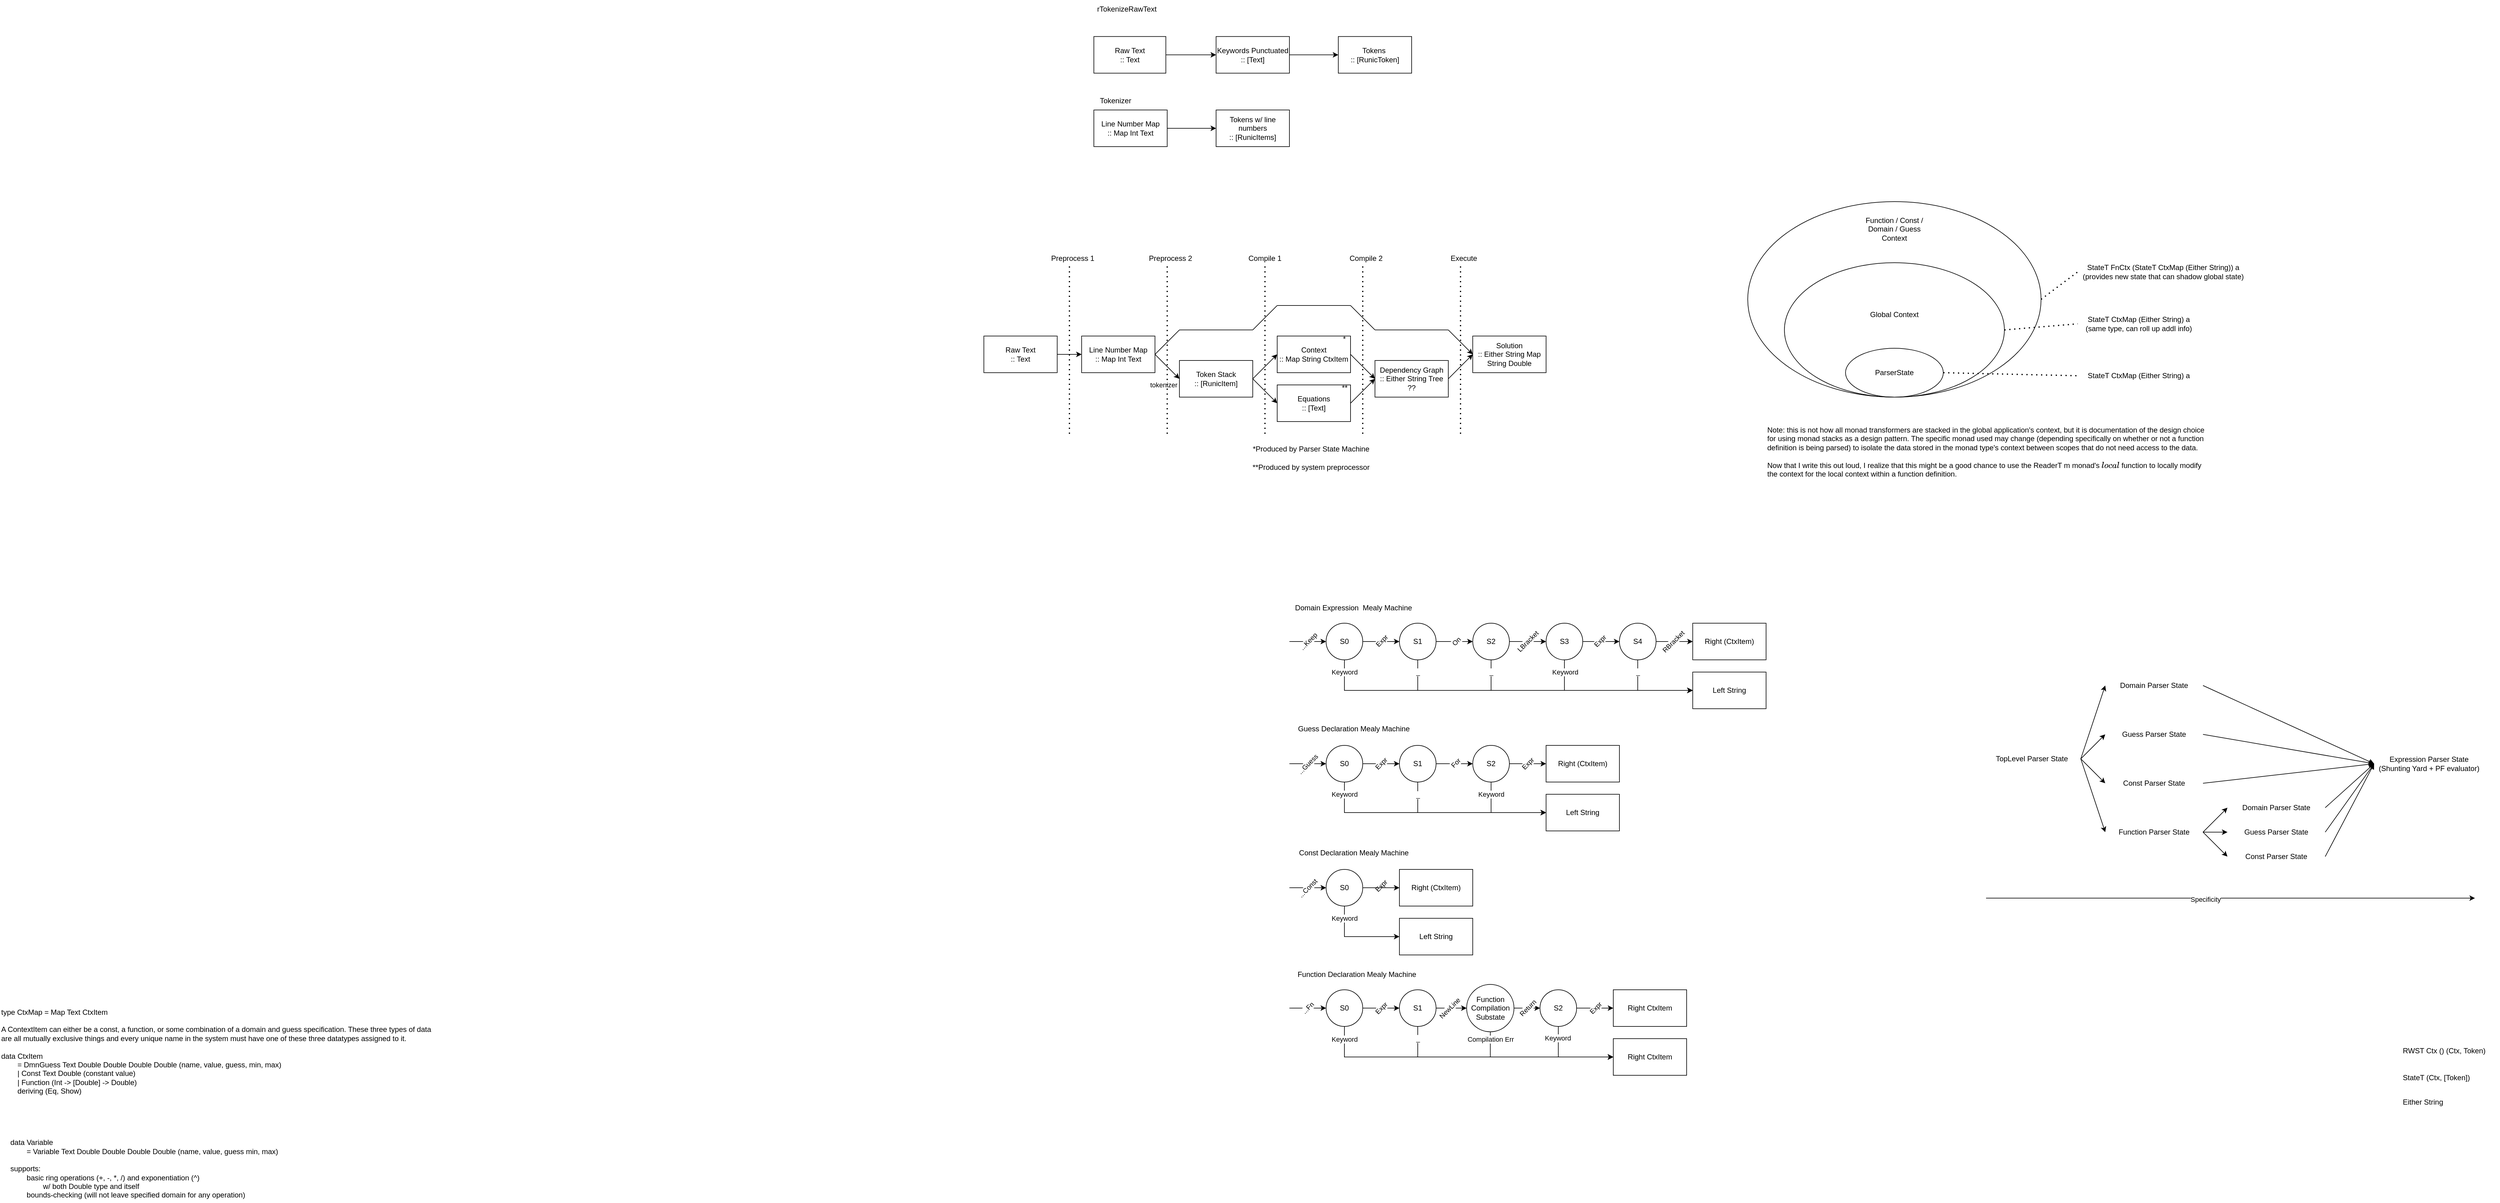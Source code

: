 <mxfile version="25.0.2">
  <diagram name="Page-1" id="S0do9fM15G61Ccgwfs_P">
    <mxGraphModel dx="2525" dy="930" grid="1" gridSize="10" guides="1" tooltips="1" connect="1" arrows="1" fold="1" page="0" pageScale="1" pageWidth="850" pageHeight="1100" math="0" shadow="0">
      <root>
        <mxCell id="0" />
        <mxCell id="1" parent="0" />
        <mxCell id="urvwsN98mO9vwwFV93mK-2" value="Raw Text&lt;div&gt;:: Text&lt;/div&gt;" style="rounded=0;whiteSpace=wrap;html=1;" parent="1" vertex="1">
          <mxGeometry x="80" y="160" width="120" height="60" as="geometry" />
        </mxCell>
        <mxCell id="urvwsN98mO9vwwFV93mK-3" value="" style="endArrow=classic;html=1;rounded=0;entryX=0;entryY=0.5;entryDx=0;entryDy=0;exitX=1;exitY=0.5;exitDx=0;exitDy=0;" parent="1" source="urvwsN98mO9vwwFV93mK-2" target="urvwsN98mO9vwwFV93mK-4" edge="1">
          <mxGeometry width="50" height="50" relative="1" as="geometry">
            <mxPoint x="190" y="180" as="sourcePoint" />
            <mxPoint x="210" y="170" as="targetPoint" />
          </mxGeometry>
        </mxCell>
        <mxCell id="urvwsN98mO9vwwFV93mK-4" value="Line Number Map&lt;div&gt;:: Map Int Text&lt;/div&gt;" style="rounded=0;whiteSpace=wrap;html=1;" parent="1" vertex="1">
          <mxGeometry x="240" y="160" width="120" height="60" as="geometry" />
        </mxCell>
        <mxCell id="urvwsN98mO9vwwFV93mK-5" value="" style="endArrow=classic;html=1;rounded=0;entryX=0;entryY=0.5;entryDx=0;entryDy=0;exitX=1;exitY=0.5;exitDx=0;exitDy=0;" parent="1" source="urvwsN98mO9vwwFV93mK-4" target="urvwsN98mO9vwwFV93mK-7" edge="1">
          <mxGeometry width="50" height="50" relative="1" as="geometry">
            <mxPoint x="380" y="190" as="sourcePoint" />
            <mxPoint x="425" y="230" as="targetPoint" />
          </mxGeometry>
        </mxCell>
        <mxCell id="8Oi3aWrr_vO2dW76eiPb-33" value="tokenizer" style="edgeLabel;html=1;align=center;verticalAlign=middle;resizable=0;points=[];" parent="urvwsN98mO9vwwFV93mK-5" vertex="1" connectable="0">
          <mxGeometry x="-0.249" y="-1" relative="1" as="geometry">
            <mxPoint y="34" as="offset" />
          </mxGeometry>
        </mxCell>
        <mxCell id="urvwsN98mO9vwwFV93mK-7" value="Token Stack&lt;div&gt;:: [RunicItem]&lt;/div&gt;" style="rounded=0;whiteSpace=wrap;html=1;" parent="1" vertex="1">
          <mxGeometry x="400" y="200" width="120" height="60" as="geometry" />
        </mxCell>
        <mxCell id="urvwsN98mO9vwwFV93mK-9" value="Context&lt;div&gt;:: Map String CtxItem&lt;/div&gt;" style="rounded=0;whiteSpace=wrap;html=1;" parent="1" vertex="1">
          <mxGeometry x="560" y="160" width="120" height="60" as="geometry" />
        </mxCell>
        <mxCell id="urvwsN98mO9vwwFV93mK-10" value="Equations&lt;div&gt;:: [Text]&lt;/div&gt;" style="rounded=0;whiteSpace=wrap;html=1;" parent="1" vertex="1">
          <mxGeometry x="560" y="240" width="120" height="60" as="geometry" />
        </mxCell>
        <mxCell id="urvwsN98mO9vwwFV93mK-13" value="" style="endArrow=classic;html=1;rounded=0;entryX=0;entryY=0.5;entryDx=0;entryDy=0;exitX=1;exitY=0.5;exitDx=0;exitDy=0;" parent="1" source="urvwsN98mO9vwwFV93mK-7" target="urvwsN98mO9vwwFV93mK-10" edge="1">
          <mxGeometry width="50" height="50" relative="1" as="geometry">
            <mxPoint x="490" y="280" as="sourcePoint" />
            <mxPoint x="530" y="280" as="targetPoint" />
          </mxGeometry>
        </mxCell>
        <mxCell id="urvwsN98mO9vwwFV93mK-14" value="" style="endArrow=classic;html=1;rounded=0;entryX=0;entryY=0.5;entryDx=0;entryDy=0;exitX=1;exitY=0.5;exitDx=0;exitDy=0;" parent="1" source="urvwsN98mO9vwwFV93mK-7" target="urvwsN98mO9vwwFV93mK-9" edge="1">
          <mxGeometry width="50" height="50" relative="1" as="geometry">
            <mxPoint x="550" y="230" as="sourcePoint" />
            <mxPoint x="560" y="210" as="targetPoint" />
          </mxGeometry>
        </mxCell>
        <mxCell id="8Oi3aWrr_vO2dW76eiPb-1" value="Dependency Graph&lt;div&gt;:: Either String Tree ??&lt;/div&gt;" style="rounded=0;whiteSpace=wrap;html=1;" parent="1" vertex="1">
          <mxGeometry x="720" y="200" width="120" height="60" as="geometry" />
        </mxCell>
        <mxCell id="8Oi3aWrr_vO2dW76eiPb-2" value="" style="endArrow=classic;html=1;rounded=0;entryX=0;entryY=0.5;entryDx=0;entryDy=0;exitX=1;exitY=0.5;exitDx=0;exitDy=0;" parent="1" source="urvwsN98mO9vwwFV93mK-9" target="8Oi3aWrr_vO2dW76eiPb-1" edge="1">
          <mxGeometry width="50" height="50" relative="1" as="geometry">
            <mxPoint x="700" y="160" as="sourcePoint" />
            <mxPoint x="740" y="200" as="targetPoint" />
          </mxGeometry>
        </mxCell>
        <mxCell id="8Oi3aWrr_vO2dW76eiPb-3" value="" style="endArrow=classic;html=1;rounded=0;entryX=0;entryY=0.5;entryDx=0;entryDy=0;exitX=1;exitY=0.5;exitDx=0;exitDy=0;" parent="1" source="urvwsN98mO9vwwFV93mK-10" target="8Oi3aWrr_vO2dW76eiPb-1" edge="1">
          <mxGeometry width="50" height="50" relative="1" as="geometry">
            <mxPoint x="690" y="270" as="sourcePoint" />
            <mxPoint x="620" y="210" as="targetPoint" />
          </mxGeometry>
        </mxCell>
        <mxCell id="8Oi3aWrr_vO2dW76eiPb-5" value="Solution&lt;div&gt;:: Either String Map String Double&lt;/div&gt;" style="rounded=0;whiteSpace=wrap;html=1;" parent="1" vertex="1">
          <mxGeometry x="880" y="160" width="120" height="60" as="geometry" />
        </mxCell>
        <mxCell id="8Oi3aWrr_vO2dW76eiPb-9" value="" style="endArrow=none;html=1;rounded=0;exitX=1;exitY=0.5;exitDx=0;exitDy=0;" parent="1" edge="1">
          <mxGeometry width="50" height="50" relative="1" as="geometry">
            <mxPoint x="680" y="110" as="sourcePoint" />
            <mxPoint x="720" y="150" as="targetPoint" />
          </mxGeometry>
        </mxCell>
        <mxCell id="8Oi3aWrr_vO2dW76eiPb-10" value="" style="endArrow=classic;html=1;rounded=0;entryX=0;entryY=0.5;entryDx=0;entryDy=0;" parent="1" target="8Oi3aWrr_vO2dW76eiPb-5" edge="1">
          <mxGeometry width="50" height="50" relative="1" as="geometry">
            <mxPoint x="840" y="150" as="sourcePoint" />
            <mxPoint x="890" y="100" as="targetPoint" />
          </mxGeometry>
        </mxCell>
        <mxCell id="8Oi3aWrr_vO2dW76eiPb-11" value="" style="endArrow=classic;html=1;rounded=0;exitX=1;exitY=0.5;exitDx=0;exitDy=0;entryX=0;entryY=0.5;entryDx=0;entryDy=0;" parent="1" source="8Oi3aWrr_vO2dW76eiPb-1" target="8Oi3aWrr_vO2dW76eiPb-5" edge="1">
          <mxGeometry width="50" height="50" relative="1" as="geometry">
            <mxPoint x="900" y="290" as="sourcePoint" />
            <mxPoint x="870" y="190" as="targetPoint" />
          </mxGeometry>
        </mxCell>
        <mxCell id="8Oi3aWrr_vO2dW76eiPb-12" value="" style="endArrow=none;html=1;rounded=0;" parent="1" edge="1">
          <mxGeometry width="50" height="50" relative="1" as="geometry">
            <mxPoint x="720" y="150" as="sourcePoint" />
            <mxPoint x="840" y="150" as="targetPoint" />
          </mxGeometry>
        </mxCell>
        <mxCell id="8Oi3aWrr_vO2dW76eiPb-14" value="" style="endArrow=none;html=1;rounded=0;exitX=1;exitY=0.5;exitDx=0;exitDy=0;" parent="1" source="urvwsN98mO9vwwFV93mK-4" edge="1">
          <mxGeometry width="50" height="50" relative="1" as="geometry">
            <mxPoint x="400" y="150" as="sourcePoint" />
            <mxPoint x="400" y="150" as="targetPoint" />
          </mxGeometry>
        </mxCell>
        <mxCell id="8Oi3aWrr_vO2dW76eiPb-15" value="" style="endArrow=none;html=1;rounded=0;" parent="1" edge="1">
          <mxGeometry width="50" height="50" relative="1" as="geometry">
            <mxPoint x="400" y="150" as="sourcePoint" />
            <mxPoint x="520" y="150" as="targetPoint" />
          </mxGeometry>
        </mxCell>
        <mxCell id="8Oi3aWrr_vO2dW76eiPb-16" value="" style="endArrow=none;html=1;rounded=0;" parent="1" edge="1">
          <mxGeometry width="50" height="50" relative="1" as="geometry">
            <mxPoint x="520" y="150" as="sourcePoint" />
            <mxPoint x="560" y="110" as="targetPoint" />
          </mxGeometry>
        </mxCell>
        <mxCell id="8Oi3aWrr_vO2dW76eiPb-17" value="" style="endArrow=none;html=1;rounded=0;" parent="1" edge="1">
          <mxGeometry width="50" height="50" relative="1" as="geometry">
            <mxPoint x="560" y="110" as="sourcePoint" />
            <mxPoint x="680" y="110" as="targetPoint" />
          </mxGeometry>
        </mxCell>
        <mxCell id="8Oi3aWrr_vO2dW76eiPb-18" value="" style="endArrow=none;dashed=1;html=1;dashPattern=1 3;strokeWidth=2;rounded=0;" parent="1" edge="1">
          <mxGeometry width="50" height="50" relative="1" as="geometry">
            <mxPoint x="220" y="320" as="sourcePoint" />
            <mxPoint x="220" y="40" as="targetPoint" />
          </mxGeometry>
        </mxCell>
        <mxCell id="8Oi3aWrr_vO2dW76eiPb-19" value="" style="endArrow=none;dashed=1;html=1;dashPattern=1 3;strokeWidth=2;rounded=0;" parent="1" edge="1">
          <mxGeometry width="50" height="50" relative="1" as="geometry">
            <mxPoint x="380" y="320" as="sourcePoint" />
            <mxPoint x="380" y="40" as="targetPoint" />
          </mxGeometry>
        </mxCell>
        <mxCell id="8Oi3aWrr_vO2dW76eiPb-20" value="" style="endArrow=none;dashed=1;html=1;dashPattern=1 3;strokeWidth=2;rounded=0;" parent="1" edge="1">
          <mxGeometry width="50" height="50" relative="1" as="geometry">
            <mxPoint x="540" y="320" as="sourcePoint" />
            <mxPoint x="540" y="40" as="targetPoint" />
          </mxGeometry>
        </mxCell>
        <mxCell id="8Oi3aWrr_vO2dW76eiPb-21" value="" style="endArrow=none;dashed=1;html=1;dashPattern=1 3;strokeWidth=2;rounded=0;" parent="1" edge="1">
          <mxGeometry width="50" height="50" relative="1" as="geometry">
            <mxPoint x="700" y="320" as="sourcePoint" />
            <mxPoint x="700" y="40" as="targetPoint" />
          </mxGeometry>
        </mxCell>
        <mxCell id="8Oi3aWrr_vO2dW76eiPb-22" value="" style="endArrow=none;dashed=1;html=1;dashPattern=1 3;strokeWidth=2;rounded=0;" parent="1" edge="1">
          <mxGeometry width="50" height="50" relative="1" as="geometry">
            <mxPoint x="860" y="320" as="sourcePoint" />
            <mxPoint x="860" y="40" as="targetPoint" />
          </mxGeometry>
        </mxCell>
        <mxCell id="8Oi3aWrr_vO2dW76eiPb-23" value="Preprocess 1" style="text;html=1;align=center;verticalAlign=middle;resizable=0;points=[];autosize=1;strokeColor=none;fillColor=none;" parent="1" vertex="1">
          <mxGeometry x="180" y="18" width="90" height="30" as="geometry" />
        </mxCell>
        <mxCell id="8Oi3aWrr_vO2dW76eiPb-24" value="Preprocess 2" style="text;html=1;align=center;verticalAlign=middle;resizable=0;points=[];autosize=1;strokeColor=none;fillColor=none;" parent="1" vertex="1">
          <mxGeometry x="340" y="18" width="90" height="30" as="geometry" />
        </mxCell>
        <mxCell id="8Oi3aWrr_vO2dW76eiPb-25" value="Compile 2" style="text;html=1;align=center;verticalAlign=middle;resizable=0;points=[];autosize=1;strokeColor=none;fillColor=none;" parent="1" vertex="1">
          <mxGeometry x="665" y="18" width="80" height="30" as="geometry" />
        </mxCell>
        <mxCell id="8Oi3aWrr_vO2dW76eiPb-27" value="Execute" style="text;html=1;align=center;verticalAlign=middle;resizable=0;points=[];autosize=1;strokeColor=none;fillColor=none;" parent="1" vertex="1">
          <mxGeometry x="830" y="18" width="70" height="30" as="geometry" />
        </mxCell>
        <mxCell id="8Oi3aWrr_vO2dW76eiPb-28" value="Compile 1" style="text;html=1;align=center;verticalAlign=middle;whiteSpace=wrap;rounded=0;" parent="1" vertex="1">
          <mxGeometry x="510" y="18" width="60" height="30" as="geometry" />
        </mxCell>
        <mxCell id="jhfQQzSHSTKUTQnxxvx5-6" value="" style="edgeStyle=orthogonalEdgeStyle;rounded=0;orthogonalLoop=1;jettySize=auto;html=1;" parent="1" source="jhfQQzSHSTKUTQnxxvx5-1" target="jhfQQzSHSTKUTQnxxvx5-4" edge="1">
          <mxGeometry relative="1" as="geometry" />
        </mxCell>
        <mxCell id="jhfQQzSHSTKUTQnxxvx5-7" value="Expr" style="edgeLabel;html=1;align=center;verticalAlign=middle;resizable=0;points=[];rotation=-45;" parent="jhfQQzSHSTKUTQnxxvx5-6" vertex="1" connectable="0">
          <mxGeometry x="0.562" relative="1" as="geometry">
            <mxPoint x="-17" as="offset" />
          </mxGeometry>
        </mxCell>
        <mxCell id="jhfQQzSHSTKUTQnxxvx5-21" style="edgeStyle=orthogonalEdgeStyle;rounded=0;orthogonalLoop=1;jettySize=auto;html=1;entryX=0;entryY=0.5;entryDx=0;entryDy=0;" parent="1" source="jhfQQzSHSTKUTQnxxvx5-1" target="jhfQQzSHSTKUTQnxxvx5-20" edge="1">
          <mxGeometry relative="1" as="geometry">
            <Array as="points">
              <mxPoint x="670" y="1340" />
            </Array>
          </mxGeometry>
        </mxCell>
        <mxCell id="jhfQQzSHSTKUTQnxxvx5-25" value="Keyword" style="edgeLabel;html=1;align=center;verticalAlign=middle;resizable=0;points=[];" parent="jhfQQzSHSTKUTQnxxvx5-21" vertex="1" connectable="0">
          <mxGeometry x="-0.904" y="-1" relative="1" as="geometry">
            <mxPoint x="1" y="-3" as="offset" />
          </mxGeometry>
        </mxCell>
        <mxCell id="jhfQQzSHSTKUTQnxxvx5-1" value="S0" style="ellipse;whiteSpace=wrap;html=1;aspect=fixed;" parent="1" vertex="1">
          <mxGeometry x="640" y="1230" width="60" height="60" as="geometry" />
        </mxCell>
        <mxCell id="jhfQQzSHSTKUTQnxxvx5-2" value="" style="endArrow=classic;html=1;rounded=0;entryX=0;entryY=0.5;entryDx=0;entryDy=0;" parent="1" target="jhfQQzSHSTKUTQnxxvx5-1" edge="1">
          <mxGeometry width="50" height="50" relative="1" as="geometry">
            <mxPoint x="580" y="1260" as="sourcePoint" />
            <mxPoint x="800" y="1170" as="targetPoint" />
          </mxGeometry>
        </mxCell>
        <mxCell id="jhfQQzSHSTKUTQnxxvx5-3" value="...Fn" style="edgeLabel;html=1;align=center;verticalAlign=middle;resizable=0;points=[];rotation=-45;" parent="jhfQQzSHSTKUTQnxxvx5-2" vertex="1" connectable="0">
          <mxGeometry x="-0.082" y="-3" relative="1" as="geometry">
            <mxPoint x="2" y="-3" as="offset" />
          </mxGeometry>
        </mxCell>
        <mxCell id="jhfQQzSHSTKUTQnxxvx5-9" value="" style="edgeStyle=orthogonalEdgeStyle;rounded=0;orthogonalLoop=1;jettySize=auto;html=1;" parent="1" source="jhfQQzSHSTKUTQnxxvx5-4" target="jhfQQzSHSTKUTQnxxvx5-8" edge="1">
          <mxGeometry relative="1" as="geometry" />
        </mxCell>
        <mxCell id="jhfQQzSHSTKUTQnxxvx5-10" value="NewLine" style="edgeLabel;html=1;align=center;verticalAlign=middle;resizable=0;points=[];rotation=-45;" parent="jhfQQzSHSTKUTQnxxvx5-9" vertex="1" connectable="0">
          <mxGeometry x="0.516" relative="1" as="geometry">
            <mxPoint x="-16" as="offset" />
          </mxGeometry>
        </mxCell>
        <mxCell id="jhfQQzSHSTKUTQnxxvx5-22" style="edgeStyle=orthogonalEdgeStyle;rounded=0;orthogonalLoop=1;jettySize=auto;html=1;entryX=0;entryY=0.5;entryDx=0;entryDy=0;" parent="1" source="jhfQQzSHSTKUTQnxxvx5-4" target="jhfQQzSHSTKUTQnxxvx5-20" edge="1">
          <mxGeometry relative="1" as="geometry">
            <Array as="points">
              <mxPoint x="790" y="1340" />
            </Array>
          </mxGeometry>
        </mxCell>
        <mxCell id="jhfQQzSHSTKUTQnxxvx5-26" value="_" style="edgeLabel;html=1;align=center;verticalAlign=middle;resizable=0;points=[];" parent="jhfQQzSHSTKUTQnxxvx5-22" vertex="1" connectable="0">
          <mxGeometry x="-0.903" relative="1" as="geometry">
            <mxPoint y="2" as="offset" />
          </mxGeometry>
        </mxCell>
        <mxCell id="jhfQQzSHSTKUTQnxxvx5-4" value="S1" style="ellipse;whiteSpace=wrap;html=1;aspect=fixed;" parent="1" vertex="1">
          <mxGeometry x="760" y="1230" width="60" height="60" as="geometry" />
        </mxCell>
        <mxCell id="jhfQQzSHSTKUTQnxxvx5-12" value="" style="edgeStyle=orthogonalEdgeStyle;rounded=0;orthogonalLoop=1;jettySize=auto;html=1;entryX=0;entryY=0.5;entryDx=0;entryDy=0;" parent="1" source="jhfQQzSHSTKUTQnxxvx5-8" target="jhfQQzSHSTKUTQnxxvx5-14" edge="1">
          <mxGeometry relative="1" as="geometry">
            <mxPoint x="1000" y="1260" as="targetPoint" />
          </mxGeometry>
        </mxCell>
        <mxCell id="jhfQQzSHSTKUTQnxxvx5-16" value="Return" style="edgeLabel;html=1;align=center;verticalAlign=middle;resizable=0;points=[];rotation=-45;" parent="jhfQQzSHSTKUTQnxxvx5-12" vertex="1" connectable="0">
          <mxGeometry x="0.027" relative="1" as="geometry">
            <mxPoint as="offset" />
          </mxGeometry>
        </mxCell>
        <mxCell id="jhfQQzSHSTKUTQnxxvx5-23" style="edgeStyle=orthogonalEdgeStyle;rounded=0;orthogonalLoop=1;jettySize=auto;html=1;entryX=0;entryY=0.5;entryDx=0;entryDy=0;" parent="1" source="jhfQQzSHSTKUTQnxxvx5-8" target="jhfQQzSHSTKUTQnxxvx5-20" edge="1">
          <mxGeometry relative="1" as="geometry">
            <Array as="points">
              <mxPoint x="908" y="1340" />
            </Array>
          </mxGeometry>
        </mxCell>
        <mxCell id="jhfQQzSHSTKUTQnxxvx5-27" value="Compilation Err" style="edgeLabel;html=1;align=center;verticalAlign=middle;resizable=0;points=[];" parent="jhfQQzSHSTKUTQnxxvx5-23" vertex="1" connectable="0">
          <mxGeometry x="-0.864" y="1" relative="1" as="geometry">
            <mxPoint x="-1" y="-5" as="offset" />
          </mxGeometry>
        </mxCell>
        <mxCell id="jhfQQzSHSTKUTQnxxvx5-8" value="Function Compilation&lt;div&gt;Substate&lt;/div&gt;" style="ellipse;whiteSpace=wrap;html=1;aspect=fixed;" parent="1" vertex="1">
          <mxGeometry x="870" y="1221.25" width="77.5" height="77.5" as="geometry" />
        </mxCell>
        <mxCell id="jhfQQzSHSTKUTQnxxvx5-18" value="" style="edgeStyle=orthogonalEdgeStyle;rounded=0;orthogonalLoop=1;jettySize=auto;html=1;" parent="1" source="jhfQQzSHSTKUTQnxxvx5-14" target="jhfQQzSHSTKUTQnxxvx5-17" edge="1">
          <mxGeometry relative="1" as="geometry" />
        </mxCell>
        <mxCell id="jhfQQzSHSTKUTQnxxvx5-19" value="Expr" style="edgeLabel;html=1;align=center;verticalAlign=middle;resizable=0;points=[];rotation=-45;" parent="jhfQQzSHSTKUTQnxxvx5-18" vertex="1" connectable="0">
          <mxGeometry x="0.413" y="3" relative="1" as="geometry">
            <mxPoint x="-12" y="3" as="offset" />
          </mxGeometry>
        </mxCell>
        <mxCell id="jhfQQzSHSTKUTQnxxvx5-24" style="edgeStyle=orthogonalEdgeStyle;rounded=0;orthogonalLoop=1;jettySize=auto;html=1;entryX=0;entryY=0.5;entryDx=0;entryDy=0;" parent="1" source="jhfQQzSHSTKUTQnxxvx5-14" target="jhfQQzSHSTKUTQnxxvx5-20" edge="1">
          <mxGeometry relative="1" as="geometry">
            <Array as="points">
              <mxPoint x="1020" y="1340" />
            </Array>
          </mxGeometry>
        </mxCell>
        <mxCell id="jhfQQzSHSTKUTQnxxvx5-28" value="Keyword" style="edgeLabel;html=1;align=center;verticalAlign=middle;resizable=0;points=[];" parent="jhfQQzSHSTKUTQnxxvx5-24" vertex="1" connectable="0">
          <mxGeometry x="-0.737" y="-1" relative="1" as="geometry">
            <mxPoint as="offset" />
          </mxGeometry>
        </mxCell>
        <mxCell id="jhfQQzSHSTKUTQnxxvx5-14" value="S2" style="ellipse;whiteSpace=wrap;html=1;aspect=fixed;" parent="1" vertex="1">
          <mxGeometry x="990" y="1230" width="60" height="60" as="geometry" />
        </mxCell>
        <mxCell id="jhfQQzSHSTKUTQnxxvx5-17" value="Right CtxItem" style="rounded=0;whiteSpace=wrap;html=1;" parent="1" vertex="1">
          <mxGeometry x="1110" y="1230" width="120" height="60" as="geometry" />
        </mxCell>
        <mxCell id="mDtplu6TRN5L0mdXnRgJ-77" value="" style="group" parent="1" vertex="1" connectable="0">
          <mxGeometry x="580" y="630" width="820" height="158" as="geometry" />
        </mxCell>
        <mxCell id="mDtplu6TRN5L0mdXnRgJ-36" value="" style="edgeStyle=orthogonalEdgeStyle;rounded=0;orthogonalLoop=1;jettySize=auto;html=1;entryX=0;entryY=0.5;entryDx=0;entryDy=0;exitX=1;exitY=0.5;exitDx=0;exitDy=0;" parent="mDtplu6TRN5L0mdXnRgJ-77" source="mDtplu6TRN5L0mdXnRgJ-70" target="mDtplu6TRN5L0mdXnRgJ-71" edge="1">
          <mxGeometry relative="1" as="geometry">
            <mxPoint x="120" y="30" as="sourcePoint" />
            <mxPoint x="180" y="30.0" as="targetPoint" />
          </mxGeometry>
        </mxCell>
        <mxCell id="mDtplu6TRN5L0mdXnRgJ-37" value="Expr" style="edgeLabel;html=1;align=center;verticalAlign=middle;resizable=0;points=[];rotation=-45;" parent="mDtplu6TRN5L0mdXnRgJ-36" vertex="1" connectable="0">
          <mxGeometry x="0.011" y="1" relative="1" as="geometry">
            <mxPoint as="offset" />
          </mxGeometry>
        </mxCell>
        <mxCell id="mDtplu6TRN5L0mdXnRgJ-53" style="edgeStyle=orthogonalEdgeStyle;rounded=0;orthogonalLoop=1;jettySize=auto;html=1;entryX=0;entryY=0.5;entryDx=0;entryDy=0;exitX=0.5;exitY=1;exitDx=0;exitDy=0;" parent="mDtplu6TRN5L0mdXnRgJ-77" source="mDtplu6TRN5L0mdXnRgJ-70" target="mDtplu6TRN5L0mdXnRgJ-38" edge="1">
          <mxGeometry relative="1" as="geometry">
            <mxPoint x="90" y="60" as="sourcePoint" />
            <Array as="points">
              <mxPoint x="90" y="110" />
            </Array>
          </mxGeometry>
        </mxCell>
        <mxCell id="mDtplu6TRN5L0mdXnRgJ-64" value="Keyword" style="edgeLabel;html=1;align=center;verticalAlign=middle;resizable=0;points=[];" parent="mDtplu6TRN5L0mdXnRgJ-53" vertex="1" connectable="0">
          <mxGeometry x="-0.803" y="-2" relative="1" as="geometry">
            <mxPoint x="-11" y="-32" as="offset" />
          </mxGeometry>
        </mxCell>
        <mxCell id="mDtplu6TRN5L0mdXnRgJ-42" value="" style="edgeStyle=orthogonalEdgeStyle;rounded=0;orthogonalLoop=1;jettySize=auto;html=1;exitX=1;exitY=0.5;exitDx=0;exitDy=0;entryX=0;entryY=0.5;entryDx=0;entryDy=0;" parent="mDtplu6TRN5L0mdXnRgJ-77" source="mDtplu6TRN5L0mdXnRgJ-71" target="mDtplu6TRN5L0mdXnRgJ-74" edge="1">
          <mxGeometry relative="1" as="geometry">
            <mxPoint x="240" y="30" as="sourcePoint" />
            <mxPoint x="300" y="30" as="targetPoint" />
          </mxGeometry>
        </mxCell>
        <mxCell id="mDtplu6TRN5L0mdXnRgJ-43" value="On" style="edgeLabel;html=1;align=center;verticalAlign=middle;resizable=0;points=[];rotation=-45;" parent="mDtplu6TRN5L0mdXnRgJ-42" vertex="1" connectable="0">
          <mxGeometry x="-0.289" relative="1" as="geometry">
            <mxPoint x="11" as="offset" />
          </mxGeometry>
        </mxCell>
        <mxCell id="mDtplu6TRN5L0mdXnRgJ-50" value="" style="edgeStyle=orthogonalEdgeStyle;rounded=0;orthogonalLoop=1;jettySize=auto;html=1;exitX=0.5;exitY=1;exitDx=0;exitDy=0;entryX=0;entryY=0.5;entryDx=0;entryDy=0;" parent="mDtplu6TRN5L0mdXnRgJ-77" source="mDtplu6TRN5L0mdXnRgJ-71" target="mDtplu6TRN5L0mdXnRgJ-38" edge="1">
          <mxGeometry relative="1" as="geometry">
            <mxPoint x="210" y="60" as="sourcePoint" />
            <Array as="points">
              <mxPoint x="210" y="110" />
            </Array>
          </mxGeometry>
        </mxCell>
        <mxCell id="mDtplu6TRN5L0mdXnRgJ-63" value="_" style="edgeLabel;html=1;align=center;verticalAlign=middle;resizable=0;points=[];" parent="mDtplu6TRN5L0mdXnRgJ-50" vertex="1" connectable="0">
          <mxGeometry x="-0.613" relative="1" as="geometry">
            <mxPoint x="-47" y="-30" as="offset" />
          </mxGeometry>
        </mxCell>
        <mxCell id="mDtplu6TRN5L0mdXnRgJ-38" value="Left String" style="whiteSpace=wrap;html=1;" parent="mDtplu6TRN5L0mdXnRgJ-77" vertex="1">
          <mxGeometry x="660" y="80" width="120" height="60" as="geometry" />
        </mxCell>
        <mxCell id="mDtplu6TRN5L0mdXnRgJ-46" value="" style="edgeStyle=orthogonalEdgeStyle;rounded=0;orthogonalLoop=1;jettySize=auto;html=1;exitX=1;exitY=0.5;exitDx=0;exitDy=0;entryX=0;entryY=0.5;entryDx=0;entryDy=0;" parent="mDtplu6TRN5L0mdXnRgJ-77" source="mDtplu6TRN5L0mdXnRgJ-74" target="mDtplu6TRN5L0mdXnRgJ-72" edge="1">
          <mxGeometry relative="1" as="geometry">
            <mxPoint x="360" y="30" as="sourcePoint" />
            <mxPoint x="420" y="30" as="targetPoint" />
          </mxGeometry>
        </mxCell>
        <mxCell id="mDtplu6TRN5L0mdXnRgJ-55" value="LBracket" style="edgeLabel;html=1;align=center;verticalAlign=middle;resizable=0;points=[];rotation=-45;" parent="mDtplu6TRN5L0mdXnRgJ-46" vertex="1" connectable="0">
          <mxGeometry x="0.081" y="-2" relative="1" as="geometry">
            <mxPoint x="-3" y="-2" as="offset" />
          </mxGeometry>
        </mxCell>
        <mxCell id="mDtplu6TRN5L0mdXnRgJ-51" value="" style="edgeStyle=orthogonalEdgeStyle;rounded=0;orthogonalLoop=1;jettySize=auto;html=1;exitX=0.5;exitY=1;exitDx=0;exitDy=0;entryX=0;entryY=0.5;entryDx=0;entryDy=0;" parent="mDtplu6TRN5L0mdXnRgJ-77" source="mDtplu6TRN5L0mdXnRgJ-74" target="mDtplu6TRN5L0mdXnRgJ-38" edge="1">
          <mxGeometry relative="1" as="geometry">
            <mxPoint x="330" y="60" as="sourcePoint" />
            <Array as="points">
              <mxPoint x="330" y="110" />
            </Array>
          </mxGeometry>
        </mxCell>
        <mxCell id="mDtplu6TRN5L0mdXnRgJ-60" value="_" style="edgeLabel;html=1;align=center;verticalAlign=middle;resizable=0;points=[];" parent="mDtplu6TRN5L0mdXnRgJ-51" vertex="1" connectable="0">
          <mxGeometry x="-0.406" y="-1" relative="1" as="geometry">
            <mxPoint x="-63" y="-31" as="offset" />
          </mxGeometry>
        </mxCell>
        <mxCell id="mDtplu6TRN5L0mdXnRgJ-54" style="edgeStyle=orthogonalEdgeStyle;rounded=0;orthogonalLoop=1;jettySize=auto;html=1;entryX=0;entryY=0.5;entryDx=0;entryDy=0;exitX=0.5;exitY=1;exitDx=0;exitDy=0;exitPerimeter=0;" parent="mDtplu6TRN5L0mdXnRgJ-77" source="mDtplu6TRN5L0mdXnRgJ-72" target="mDtplu6TRN5L0mdXnRgJ-38" edge="1">
          <mxGeometry relative="1" as="geometry">
            <mxPoint x="450" y="60" as="sourcePoint" />
            <Array as="points">
              <mxPoint x="450" y="110" />
            </Array>
          </mxGeometry>
        </mxCell>
        <mxCell id="mDtplu6TRN5L0mdXnRgJ-59" value="Keyword" style="edgeLabel;html=1;align=center;verticalAlign=middle;resizable=0;points=[];" parent="mDtplu6TRN5L0mdXnRgJ-54" vertex="1" connectable="0">
          <mxGeometry x="-0.55" y="1" relative="1" as="geometry">
            <mxPoint x="-8" y="-29" as="offset" />
          </mxGeometry>
        </mxCell>
        <mxCell id="mDtplu6TRN5L0mdXnRgJ-57" value="" style="edgeStyle=orthogonalEdgeStyle;rounded=0;orthogonalLoop=1;jettySize=auto;html=1;exitX=1;exitY=0.5;exitDx=0;exitDy=0;entryX=0;entryY=0.5;entryDx=0;entryDy=0;" parent="mDtplu6TRN5L0mdXnRgJ-77" source="mDtplu6TRN5L0mdXnRgJ-72" target="mDtplu6TRN5L0mdXnRgJ-73" edge="1">
          <mxGeometry relative="1" as="geometry">
            <mxPoint x="480" y="30" as="sourcePoint" />
            <mxPoint x="540" y="30.0" as="targetPoint" />
          </mxGeometry>
        </mxCell>
        <mxCell id="mDtplu6TRN5L0mdXnRgJ-58" value="Expr" style="edgeLabel;html=1;align=center;verticalAlign=middle;resizable=0;points=[];rotation=-45;" parent="mDtplu6TRN5L0mdXnRgJ-57" vertex="1" connectable="0">
          <mxGeometry x="-0.071" y="1" relative="1" as="geometry">
            <mxPoint as="offset" />
          </mxGeometry>
        </mxCell>
        <mxCell id="mDtplu6TRN5L0mdXnRgJ-65" style="edgeStyle=orthogonalEdgeStyle;rounded=0;orthogonalLoop=1;jettySize=auto;html=1;entryX=0;entryY=0.5;entryDx=0;entryDy=0;exitX=0.5;exitY=1;exitDx=0;exitDy=0;" parent="mDtplu6TRN5L0mdXnRgJ-77" source="mDtplu6TRN5L0mdXnRgJ-73" target="mDtplu6TRN5L0mdXnRgJ-38" edge="1">
          <mxGeometry relative="1" as="geometry">
            <mxPoint x="570.034" y="60" as="sourcePoint" />
            <Array as="points">
              <mxPoint x="570" y="110" />
            </Array>
          </mxGeometry>
        </mxCell>
        <mxCell id="mDtplu6TRN5L0mdXnRgJ-66" value="_" style="edgeLabel;html=1;align=center;verticalAlign=middle;resizable=0;points=[];" parent="mDtplu6TRN5L0mdXnRgJ-65" vertex="1" connectable="0">
          <mxGeometry x="-0.828" relative="1" as="geometry">
            <mxPoint y="8" as="offset" />
          </mxGeometry>
        </mxCell>
        <mxCell id="mDtplu6TRN5L0mdXnRgJ-68" value="" style="edgeStyle=orthogonalEdgeStyle;rounded=0;orthogonalLoop=1;jettySize=auto;html=1;exitX=1;exitY=0.5;exitDx=0;exitDy=0;" parent="mDtplu6TRN5L0mdXnRgJ-77" source="mDtplu6TRN5L0mdXnRgJ-73" target="mDtplu6TRN5L0mdXnRgJ-67" edge="1">
          <mxGeometry relative="1" as="geometry">
            <mxPoint x="600" y="30.0" as="sourcePoint" />
          </mxGeometry>
        </mxCell>
        <mxCell id="mDtplu6TRN5L0mdXnRgJ-69" value="RBracket" style="edgeLabel;html=1;align=center;verticalAlign=middle;resizable=0;points=[];rotation=-45;" parent="mDtplu6TRN5L0mdXnRgJ-68" vertex="1" connectable="0">
          <mxGeometry x="-0.059" y="-2" relative="1" as="geometry">
            <mxPoint y="-2" as="offset" />
          </mxGeometry>
        </mxCell>
        <mxCell id="mDtplu6TRN5L0mdXnRgJ-61" value="" style="endArrow=classic;html=1;rounded=0;entryX=0;entryY=0.5;entryDx=0;entryDy=0;" parent="mDtplu6TRN5L0mdXnRgJ-77" target="mDtplu6TRN5L0mdXnRgJ-70" edge="1">
          <mxGeometry width="50" height="50" relative="1" as="geometry">
            <mxPoint y="30" as="sourcePoint" />
            <mxPoint x="60" y="30" as="targetPoint" />
          </mxGeometry>
        </mxCell>
        <mxCell id="mDtplu6TRN5L0mdXnRgJ-62" value="...Keep" style="edgeLabel;html=1;align=center;verticalAlign=middle;resizable=0;points=[];rotation=-45;" parent="mDtplu6TRN5L0mdXnRgJ-61" vertex="1" connectable="0">
          <mxGeometry x="0.443" y="-2" relative="1" as="geometry">
            <mxPoint x="-13" y="-2" as="offset" />
          </mxGeometry>
        </mxCell>
        <mxCell id="mDtplu6TRN5L0mdXnRgJ-67" value="Right (CtxItem)" style="whiteSpace=wrap;html=1;" parent="mDtplu6TRN5L0mdXnRgJ-77" vertex="1">
          <mxGeometry x="660" width="120" height="60" as="geometry" />
        </mxCell>
        <mxCell id="mDtplu6TRN5L0mdXnRgJ-70" value="S0" style="ellipse;whiteSpace=wrap;html=1;aspect=fixed;" parent="mDtplu6TRN5L0mdXnRgJ-77" vertex="1">
          <mxGeometry x="60" width="60" height="60" as="geometry" />
        </mxCell>
        <mxCell id="mDtplu6TRN5L0mdXnRgJ-71" value="S1" style="ellipse;whiteSpace=wrap;html=1;aspect=fixed;" parent="mDtplu6TRN5L0mdXnRgJ-77" vertex="1">
          <mxGeometry x="180" width="60" height="60" as="geometry" />
        </mxCell>
        <mxCell id="mDtplu6TRN5L0mdXnRgJ-72" value="S3" style="ellipse;whiteSpace=wrap;html=1;aspect=fixed;" parent="mDtplu6TRN5L0mdXnRgJ-77" vertex="1">
          <mxGeometry x="420" width="60" height="60" as="geometry" />
        </mxCell>
        <mxCell id="mDtplu6TRN5L0mdXnRgJ-73" value="S4" style="ellipse;whiteSpace=wrap;html=1;aspect=fixed;" parent="mDtplu6TRN5L0mdXnRgJ-77" vertex="1">
          <mxGeometry x="540" width="60" height="60" as="geometry" />
        </mxCell>
        <mxCell id="mDtplu6TRN5L0mdXnRgJ-74" value="S2" style="ellipse;whiteSpace=wrap;html=1;aspect=fixed;" parent="mDtplu6TRN5L0mdXnRgJ-77" vertex="1">
          <mxGeometry x="300" width="60" height="60" as="geometry" />
        </mxCell>
        <mxCell id="mDtplu6TRN5L0mdXnRgJ-78" value="Domain Expression&amp;nbsp; Mealy Machine" style="text;html=1;align=center;verticalAlign=middle;whiteSpace=wrap;rounded=0;" parent="1" vertex="1">
          <mxGeometry x="580" y="590" width="210" height="30" as="geometry" />
        </mxCell>
        <mxCell id="jhfQQzSHSTKUTQnxxvx5-20" value="Right CtxItem" style="rounded=0;whiteSpace=wrap;html=1;" parent="1" vertex="1">
          <mxGeometry x="1110" y="1310" width="120" height="60" as="geometry" />
        </mxCell>
        <mxCell id="jhfQQzSHSTKUTQnxxvx5-29" value="Function Declaration Mealy Machine" style="text;html=1;align=center;verticalAlign=middle;resizable=0;points=[];autosize=1;strokeColor=none;fillColor=none;" parent="1" vertex="1">
          <mxGeometry x="580" y="1190" width="220" height="30" as="geometry" />
        </mxCell>
        <mxCell id="jhfQQzSHSTKUTQnxxvx5-30" value="Guess Declaration Mealy Machine" style="text;html=1;align=center;verticalAlign=middle;resizable=0;points=[];autosize=1;strokeColor=none;fillColor=none;" parent="1" vertex="1">
          <mxGeometry x="580" y="788" width="210" height="30" as="geometry" />
        </mxCell>
        <mxCell id="jhfQQzSHSTKUTQnxxvx5-34" value="" style="edgeStyle=orthogonalEdgeStyle;rounded=0;orthogonalLoop=1;jettySize=auto;html=1;" parent="1" source="jhfQQzSHSTKUTQnxxvx5-31" target="jhfQQzSHSTKUTQnxxvx5-33" edge="1">
          <mxGeometry relative="1" as="geometry" />
        </mxCell>
        <mxCell id="jhfQQzSHSTKUTQnxxvx5-36" value="Expr" style="edgeLabel;html=1;align=center;verticalAlign=middle;resizable=0;points=[];rotation=-45;" parent="jhfQQzSHSTKUTQnxxvx5-34" vertex="1" connectable="0">
          <mxGeometry x="0.519" relative="1" as="geometry">
            <mxPoint x="-16" as="offset" />
          </mxGeometry>
        </mxCell>
        <mxCell id="z5eXzbZVKmWa3xqATYoA-30" value="Expr" style="edgeLabel;html=1;align=center;verticalAlign=middle;resizable=0;points=[];rotation=-45;" parent="jhfQQzSHSTKUTQnxxvx5-34" vertex="1" connectable="0">
          <mxGeometry x="0.519" relative="1" as="geometry">
            <mxPoint x="-16" y="200" as="offset" />
          </mxGeometry>
        </mxCell>
        <mxCell id="jhfQQzSHSTKUTQnxxvx5-52" style="edgeStyle=orthogonalEdgeStyle;rounded=0;orthogonalLoop=1;jettySize=auto;html=1;entryX=0;entryY=0.5;entryDx=0;entryDy=0;" parent="1" source="jhfQQzSHSTKUTQnxxvx5-31" target="jhfQQzSHSTKUTQnxxvx5-46" edge="1">
          <mxGeometry relative="1" as="geometry">
            <Array as="points">
              <mxPoint x="670" y="940" />
            </Array>
          </mxGeometry>
        </mxCell>
        <mxCell id="jhfQQzSHSTKUTQnxxvx5-53" value="Keyword" style="edgeLabel;html=1;align=center;verticalAlign=middle;resizable=0;points=[];" parent="jhfQQzSHSTKUTQnxxvx5-52" vertex="1" connectable="0">
          <mxGeometry x="-0.863" y="2" relative="1" as="geometry">
            <mxPoint x="-2" y="-6" as="offset" />
          </mxGeometry>
        </mxCell>
        <mxCell id="jhfQQzSHSTKUTQnxxvx5-31" value="S0" style="ellipse;whiteSpace=wrap;html=1;aspect=fixed;" parent="1" vertex="1">
          <mxGeometry x="640" y="830" width="60" height="60" as="geometry" />
        </mxCell>
        <mxCell id="jhfQQzSHSTKUTQnxxvx5-32" value="" style="endArrow=classic;html=1;rounded=0;entryX=0;entryY=0.5;entryDx=0;entryDy=0;" parent="1" target="jhfQQzSHSTKUTQnxxvx5-31" edge="1">
          <mxGeometry width="50" height="50" relative="1" as="geometry">
            <mxPoint x="580" y="860" as="sourcePoint" />
            <mxPoint x="940" y="820" as="targetPoint" />
          </mxGeometry>
        </mxCell>
        <mxCell id="jhfQQzSHSTKUTQnxxvx5-35" value="...Guess" style="edgeLabel;html=1;align=center;verticalAlign=middle;resizable=0;points=[];rotation=-45;" parent="jhfQQzSHSTKUTQnxxvx5-32" vertex="1" connectable="0">
          <mxGeometry x="-0.014" y="-1" relative="1" as="geometry">
            <mxPoint as="offset" />
          </mxGeometry>
        </mxCell>
        <mxCell id="jhfQQzSHSTKUTQnxxvx5-40" value="" style="edgeStyle=orthogonalEdgeStyle;rounded=0;orthogonalLoop=1;jettySize=auto;html=1;" parent="1" source="jhfQQzSHSTKUTQnxxvx5-33" target="jhfQQzSHSTKUTQnxxvx5-39" edge="1">
          <mxGeometry relative="1" as="geometry" />
        </mxCell>
        <mxCell id="jhfQQzSHSTKUTQnxxvx5-41" value="For" style="edgeLabel;html=1;align=center;verticalAlign=middle;resizable=0;points=[];rotation=-45;" parent="jhfQQzSHSTKUTQnxxvx5-40" vertex="1" connectable="0">
          <mxGeometry x="0.043" y="1" relative="1" as="geometry">
            <mxPoint as="offset" />
          </mxGeometry>
        </mxCell>
        <mxCell id="jhfQQzSHSTKUTQnxxvx5-51" style="edgeStyle=orthogonalEdgeStyle;rounded=0;orthogonalLoop=1;jettySize=auto;html=1;entryX=0;entryY=0.5;entryDx=0;entryDy=0;" parent="1" source="jhfQQzSHSTKUTQnxxvx5-33" target="jhfQQzSHSTKUTQnxxvx5-46" edge="1">
          <mxGeometry relative="1" as="geometry">
            <Array as="points">
              <mxPoint x="790" y="940" />
            </Array>
          </mxGeometry>
        </mxCell>
        <mxCell id="jhfQQzSHSTKUTQnxxvx5-54" value="_" style="edgeLabel;html=1;align=center;verticalAlign=middle;resizable=0;points=[];" parent="jhfQQzSHSTKUTQnxxvx5-51" vertex="1" connectable="0">
          <mxGeometry x="-0.831" y="2" relative="1" as="geometry">
            <mxPoint x="-2" y="-1" as="offset" />
          </mxGeometry>
        </mxCell>
        <mxCell id="jhfQQzSHSTKUTQnxxvx5-33" value="S1" style="ellipse;whiteSpace=wrap;html=1;aspect=fixed;" parent="1" vertex="1">
          <mxGeometry x="760" y="830" width="60" height="60" as="geometry" />
        </mxCell>
        <mxCell id="jhfQQzSHSTKUTQnxxvx5-43" value="" style="edgeStyle=orthogonalEdgeStyle;rounded=0;orthogonalLoop=1;jettySize=auto;html=1;entryX=0;entryY=0.5;entryDx=0;entryDy=0;" parent="1" source="jhfQQzSHSTKUTQnxxvx5-39" target="jhfQQzSHSTKUTQnxxvx5-45" edge="1">
          <mxGeometry relative="1" as="geometry">
            <mxPoint x="1000" y="860" as="targetPoint" />
          </mxGeometry>
        </mxCell>
        <mxCell id="jhfQQzSHSTKUTQnxxvx5-44" value="Expr" style="edgeLabel;html=1;align=center;verticalAlign=middle;resizable=0;points=[];rotation=-45;" parent="jhfQQzSHSTKUTQnxxvx5-43" vertex="1" connectable="0">
          <mxGeometry x="0.119" y="-3" relative="1" as="geometry">
            <mxPoint x="-4" y="-3" as="offset" />
          </mxGeometry>
        </mxCell>
        <mxCell id="jhfQQzSHSTKUTQnxxvx5-50" style="edgeStyle=orthogonalEdgeStyle;rounded=0;orthogonalLoop=1;jettySize=auto;html=1;entryX=0;entryY=0.5;entryDx=0;entryDy=0;" parent="1" source="jhfQQzSHSTKUTQnxxvx5-39" target="jhfQQzSHSTKUTQnxxvx5-46" edge="1">
          <mxGeometry relative="1" as="geometry">
            <Array as="points">
              <mxPoint x="910" y="940" />
            </Array>
          </mxGeometry>
        </mxCell>
        <mxCell id="jhfQQzSHSTKUTQnxxvx5-55" value="Keyword" style="edgeLabel;html=1;align=center;verticalAlign=middle;resizable=0;points=[];" parent="jhfQQzSHSTKUTQnxxvx5-50" vertex="1" connectable="0">
          <mxGeometry x="-0.771" relative="1" as="geometry">
            <mxPoint y="4" as="offset" />
          </mxGeometry>
        </mxCell>
        <mxCell id="jhfQQzSHSTKUTQnxxvx5-39" value="S2" style="ellipse;whiteSpace=wrap;html=1;aspect=fixed;" parent="1" vertex="1">
          <mxGeometry x="880" y="830" width="60" height="60" as="geometry" />
        </mxCell>
        <mxCell id="jhfQQzSHSTKUTQnxxvx5-45" value="Right (CtxItem)" style="whiteSpace=wrap;html=1;" parent="1" vertex="1">
          <mxGeometry x="1000" y="830" width="120" height="60" as="geometry" />
        </mxCell>
        <mxCell id="jhfQQzSHSTKUTQnxxvx5-46" value="Left String" style="whiteSpace=wrap;html=1;" parent="1" vertex="1">
          <mxGeometry x="1000" y="910" width="120" height="60" as="geometry" />
        </mxCell>
        <mxCell id="uy8HvVLAbskM8R2Hwuth-1" value="type CtxMap =&amp;nbsp;&lt;span style=&quot;background-color: initial;&quot;&gt;Map Text CtxItem&lt;/span&gt;&lt;div&gt;&lt;span style=&quot;background-color: initial;&quot;&gt;&lt;br&gt;&lt;/span&gt;&lt;/div&gt;&lt;div&gt;&lt;span style=&quot;background-color: initial;&quot;&gt;A ContextItem can either be a const, a function, or some combination of a domain and guess specification. These three types of data are all mutually exclusive things and every unique name in the system must have one of these three datatypes assigned to it.&amp;nbsp;&lt;/span&gt;&lt;/div&gt;&lt;div&gt;&lt;span style=&quot;background-color: initial;&quot;&gt;&lt;br&gt;&lt;/span&gt;&lt;/div&gt;&lt;div&gt;&lt;span style=&quot;background-color: initial;&quot;&gt;data CtxItem&lt;/span&gt;&lt;/div&gt;&lt;div&gt;&lt;span style=&quot;background-color: initial;&quot;&gt;&lt;span style=&quot;white-space: pre;&quot;&gt;&#x9;&lt;/span&gt;= DmnGuess Text Double Double Double Double (name, value, guess, min, max)&lt;br&gt;&lt;/span&gt;&lt;/div&gt;&lt;div&gt;&lt;span style=&quot;background-color: initial;&quot;&gt;&lt;span style=&quot;white-space: pre;&quot;&gt;&#x9;&lt;/span&gt;| Const Text Double (constant value)&lt;br&gt;&lt;/span&gt;&lt;/div&gt;&lt;div&gt;&lt;span style=&quot;background-color: initial;&quot;&gt;&lt;span style=&quot;white-space: pre;&quot;&gt;&#x9;&lt;/span&gt;| Function (Int -&amp;gt; [Double] -&amp;gt; Double)&lt;/span&gt;&lt;/div&gt;&lt;div&gt;&lt;span style=&quot;background-color: initial;&quot;&gt;&lt;span style=&quot;white-space: pre;&quot;&gt;&#x9;&lt;/span&gt;deriving (Eq, Show)&lt;br&gt;&lt;/span&gt;&lt;/div&gt;" style="text;html=1;align=left;verticalAlign=middle;whiteSpace=wrap;rounded=0;" parent="1" vertex="1">
          <mxGeometry x="-1530" y="1250" width="710" height="162" as="geometry" />
        </mxCell>
        <mxCell id="lju_RUnRYKLmjS1AHoR2-3" value="&lt;div&gt;&lt;br&gt;&lt;/div&gt;" style="ellipse;whiteSpace=wrap;html=1;fillColor=none;" parent="1" vertex="1">
          <mxGeometry x="1330" y="-60" width="480" height="320" as="geometry" />
        </mxCell>
        <mxCell id="lju_RUnRYKLmjS1AHoR2-4" value="" style="ellipse;whiteSpace=wrap;html=1;fillColor=none;" parent="1" vertex="1">
          <mxGeometry x="1390" y="40" width="360" height="220" as="geometry" />
        </mxCell>
        <mxCell id="lju_RUnRYKLmjS1AHoR2-5" value="Function / Const / Domain / Guess Context" style="text;html=1;align=center;verticalAlign=middle;whiteSpace=wrap;rounded=0;" parent="1" vertex="1">
          <mxGeometry x="1505" y="-30" width="130" height="30" as="geometry" />
        </mxCell>
        <mxCell id="lju_RUnRYKLmjS1AHoR2-6" value="ParserState" style="ellipse;whiteSpace=wrap;html=1;fillColor=none;" parent="1" vertex="1">
          <mxGeometry x="1490" y="180" width="160" height="80" as="geometry" />
        </mxCell>
        <mxCell id="lju_RUnRYKLmjS1AHoR2-8" value="" style="endArrow=none;dashed=1;html=1;dashPattern=1 3;strokeWidth=2;rounded=0;exitX=1;exitY=0.5;exitDx=0;exitDy=0;entryX=0;entryY=0.5;entryDx=0;entryDy=0;" parent="1" source="lju_RUnRYKLmjS1AHoR2-6" target="lju_RUnRYKLmjS1AHoR2-9" edge="1">
          <mxGeometry width="50" height="50" relative="1" as="geometry">
            <mxPoint x="1850" y="190" as="sourcePoint" />
            <mxPoint x="1830" y="220" as="targetPoint" />
          </mxGeometry>
        </mxCell>
        <mxCell id="lju_RUnRYKLmjS1AHoR2-9" value="StateT CtxMap (Either String) a" style="text;html=1;align=center;verticalAlign=middle;whiteSpace=wrap;rounded=0;" parent="1" vertex="1">
          <mxGeometry x="1870" y="210" width="200" height="30" as="geometry" />
        </mxCell>
        <mxCell id="lju_RUnRYKLmjS1AHoR2-10" value="" style="endArrow=none;dashed=1;html=1;dashPattern=1 3;strokeWidth=2;rounded=0;exitX=1;exitY=0.5;exitDx=0;exitDy=0;entryX=0;entryY=0.5;entryDx=0;entryDy=0;" parent="1" source="lju_RUnRYKLmjS1AHoR2-4" target="lju_RUnRYKLmjS1AHoR2-11" edge="1">
          <mxGeometry width="50" height="50" relative="1" as="geometry">
            <mxPoint x="1880" y="150" as="sourcePoint" />
            <mxPoint x="1830" y="140" as="targetPoint" />
          </mxGeometry>
        </mxCell>
        <mxCell id="lju_RUnRYKLmjS1AHoR2-11" value="StateT CtxMap (Either String) a&lt;div&gt;(same type, can roll up addl info)&lt;/div&gt;" style="text;html=1;align=center;verticalAlign=middle;whiteSpace=wrap;rounded=0;" parent="1" vertex="1">
          <mxGeometry x="1870" y="125" width="200" height="30" as="geometry" />
        </mxCell>
        <mxCell id="lju_RUnRYKLmjS1AHoR2-12" value="" style="endArrow=none;dashed=1;html=1;dashPattern=1 3;strokeWidth=2;rounded=0;exitX=1;exitY=0.5;exitDx=0;exitDy=0;entryX=0;entryY=0.5;entryDx=0;entryDy=0;" parent="1" source="lju_RUnRYKLmjS1AHoR2-3" target="lju_RUnRYKLmjS1AHoR2-13" edge="1">
          <mxGeometry width="50" height="50" relative="1" as="geometry">
            <mxPoint x="1850" y="100" as="sourcePoint" />
            <mxPoint x="1870" y="60" as="targetPoint" />
          </mxGeometry>
        </mxCell>
        <mxCell id="lju_RUnRYKLmjS1AHoR2-13" value="StateT FnCtx (StateT CtxMap (Either String)) a&lt;div&gt;(provides new state that can shadow global state)&lt;/div&gt;" style="text;html=1;align=center;verticalAlign=middle;whiteSpace=wrap;rounded=0;" parent="1" vertex="1">
          <mxGeometry x="1870" y="40" width="280" height="30" as="geometry" />
        </mxCell>
        <mxCell id="lju_RUnRYKLmjS1AHoR2-16" value="Global Context" style="text;html=1;align=center;verticalAlign=middle;whiteSpace=wrap;rounded=0;" parent="1" vertex="1">
          <mxGeometry x="1505" y="110" width="130" height="30" as="geometry" />
        </mxCell>
        <mxCell id="lju_RUnRYKLmjS1AHoR2-20" value="TopLevel Parser State" style="text;html=1;align=center;verticalAlign=middle;whiteSpace=wrap;rounded=0;" parent="1" vertex="1">
          <mxGeometry x="1715" y="832" width="160" height="40" as="geometry" />
        </mxCell>
        <mxCell id="lju_RUnRYKLmjS1AHoR2-21" value="Domain Parser State" style="text;html=1;align=center;verticalAlign=middle;whiteSpace=wrap;rounded=0;" parent="1" vertex="1">
          <mxGeometry x="1915" y="712" width="160" height="40" as="geometry" />
        </mxCell>
        <mxCell id="lju_RUnRYKLmjS1AHoR2-22" value="Guess Parser State" style="text;html=1;align=center;verticalAlign=middle;whiteSpace=wrap;rounded=0;" parent="1" vertex="1">
          <mxGeometry x="1915" y="792" width="160" height="40" as="geometry" />
        </mxCell>
        <mxCell id="lju_RUnRYKLmjS1AHoR2-23" value="Const Parser State" style="text;html=1;align=center;verticalAlign=middle;whiteSpace=wrap;rounded=0;" parent="1" vertex="1">
          <mxGeometry x="1915" y="872" width="160" height="40" as="geometry" />
        </mxCell>
        <mxCell id="lju_RUnRYKLmjS1AHoR2-24" value="Function Parser State" style="text;html=1;align=center;verticalAlign=middle;whiteSpace=wrap;rounded=0;" parent="1" vertex="1">
          <mxGeometry x="1915" y="952" width="160" height="40" as="geometry" />
        </mxCell>
        <mxCell id="lju_RUnRYKLmjS1AHoR2-25" value="" style="endArrow=classic;html=1;rounded=0;exitX=1;exitY=0.5;exitDx=0;exitDy=0;entryX=0;entryY=0.5;entryDx=0;entryDy=0;" parent="1" source="lju_RUnRYKLmjS1AHoR2-20" target="lju_RUnRYKLmjS1AHoR2-21" edge="1">
          <mxGeometry width="50" height="50" relative="1" as="geometry">
            <mxPoint x="1965" y="862" as="sourcePoint" />
            <mxPoint x="2015" y="812" as="targetPoint" />
          </mxGeometry>
        </mxCell>
        <mxCell id="lju_RUnRYKLmjS1AHoR2-26" value="" style="endArrow=classic;html=1;rounded=0;entryX=0;entryY=0.5;entryDx=0;entryDy=0;exitX=1;exitY=0.5;exitDx=0;exitDy=0;" parent="1" source="lju_RUnRYKLmjS1AHoR2-20" target="lju_RUnRYKLmjS1AHoR2-23" edge="1">
          <mxGeometry width="50" height="50" relative="1" as="geometry">
            <mxPoint x="1825" y="912" as="sourcePoint" />
            <mxPoint x="1865" y="872" as="targetPoint" />
          </mxGeometry>
        </mxCell>
        <mxCell id="lju_RUnRYKLmjS1AHoR2-27" value="" style="endArrow=classic;html=1;rounded=0;exitX=1;exitY=0.5;exitDx=0;exitDy=0;entryX=0;entryY=0.5;entryDx=0;entryDy=0;" parent="1" source="lju_RUnRYKLmjS1AHoR2-20" target="lju_RUnRYKLmjS1AHoR2-22" edge="1">
          <mxGeometry width="50" height="50" relative="1" as="geometry">
            <mxPoint x="1845" y="863.25" as="sourcePoint" />
            <mxPoint x="1885" y="823.25" as="targetPoint" />
          </mxGeometry>
        </mxCell>
        <mxCell id="lju_RUnRYKLmjS1AHoR2-28" value="" style="endArrow=classic;html=1;rounded=0;entryX=0;entryY=0.5;entryDx=0;entryDy=0;exitX=1;exitY=0.5;exitDx=0;exitDy=0;" parent="1" source="lju_RUnRYKLmjS1AHoR2-20" target="lju_RUnRYKLmjS1AHoR2-24" edge="1">
          <mxGeometry width="50" height="50" relative="1" as="geometry">
            <mxPoint x="1815" y="882" as="sourcePoint" />
            <mxPoint x="1855" y="922" as="targetPoint" />
          </mxGeometry>
        </mxCell>
        <mxCell id="lju_RUnRYKLmjS1AHoR2-33" value="Expression Parser State (Shunting Yard + PF evaluator)" style="text;html=1;align=center;verticalAlign=middle;whiteSpace=wrap;rounded=0;" parent="1" vertex="1">
          <mxGeometry x="2355" y="840" width="180" height="40" as="geometry" />
        </mxCell>
        <mxCell id="lju_RUnRYKLmjS1AHoR2-34" value="Domain Parser State" style="text;html=1;align=center;verticalAlign=middle;whiteSpace=wrap;rounded=0;" parent="1" vertex="1">
          <mxGeometry x="2115" y="912" width="160" height="40" as="geometry" />
        </mxCell>
        <mxCell id="lju_RUnRYKLmjS1AHoR2-35" value="Guess Parser State" style="text;html=1;align=center;verticalAlign=middle;whiteSpace=wrap;rounded=0;" parent="1" vertex="1">
          <mxGeometry x="2115" y="952" width="160" height="40" as="geometry" />
        </mxCell>
        <mxCell id="lju_RUnRYKLmjS1AHoR2-36" value="Const Parser State" style="text;html=1;align=center;verticalAlign=middle;whiteSpace=wrap;rounded=0;" parent="1" vertex="1">
          <mxGeometry x="2115" y="992" width="160" height="40" as="geometry" />
        </mxCell>
        <mxCell id="lju_RUnRYKLmjS1AHoR2-37" value="" style="endArrow=classic;html=1;rounded=0;exitX=1;exitY=0.5;exitDx=0;exitDy=0;entryX=0;entryY=0.5;entryDx=0;entryDy=0;" parent="1" source="lju_RUnRYKLmjS1AHoR2-24" target="lju_RUnRYKLmjS1AHoR2-34" edge="1">
          <mxGeometry width="50" height="50" relative="1" as="geometry">
            <mxPoint x="2095" y="972" as="sourcePoint" />
            <mxPoint x="2115" y="932" as="targetPoint" />
          </mxGeometry>
        </mxCell>
        <mxCell id="lju_RUnRYKLmjS1AHoR2-39" value="" style="endArrow=classic;html=1;rounded=0;exitX=1;exitY=0.5;exitDx=0;exitDy=0;entryX=0;entryY=0.5;entryDx=0;entryDy=0;" parent="1" source="lju_RUnRYKLmjS1AHoR2-24" target="lju_RUnRYKLmjS1AHoR2-35" edge="1">
          <mxGeometry width="50" height="50" relative="1" as="geometry">
            <mxPoint x="2085" y="992" as="sourcePoint" />
            <mxPoint x="2125" y="952" as="targetPoint" />
          </mxGeometry>
        </mxCell>
        <mxCell id="lju_RUnRYKLmjS1AHoR2-40" value="" style="endArrow=classic;html=1;rounded=0;exitX=1;exitY=0.5;exitDx=0;exitDy=0;entryX=0;entryY=0.5;entryDx=0;entryDy=0;" parent="1" source="lju_RUnRYKLmjS1AHoR2-24" target="lju_RUnRYKLmjS1AHoR2-36" edge="1">
          <mxGeometry width="50" height="50" relative="1" as="geometry">
            <mxPoint x="2065" y="1011.88" as="sourcePoint" />
            <mxPoint x="2105" y="1011.88" as="targetPoint" />
          </mxGeometry>
        </mxCell>
        <mxCell id="lju_RUnRYKLmjS1AHoR2-41" value="" style="endArrow=classic;html=1;rounded=0;exitX=1;exitY=0.5;exitDx=0;exitDy=0;entryX=0;entryY=0.5;entryDx=0;entryDy=0;" parent="1" source="lju_RUnRYKLmjS1AHoR2-23" target="lju_RUnRYKLmjS1AHoR2-33" edge="1">
          <mxGeometry width="50" height="50" relative="1" as="geometry">
            <mxPoint x="2175" y="872" as="sourcePoint" />
            <mxPoint x="2225" y="822" as="targetPoint" />
          </mxGeometry>
        </mxCell>
        <mxCell id="lju_RUnRYKLmjS1AHoR2-42" value="" style="endArrow=classic;html=1;rounded=0;exitX=1;exitY=0.5;exitDx=0;exitDy=0;entryX=0;entryY=0.5;entryDx=0;entryDy=0;" parent="1" source="lju_RUnRYKLmjS1AHoR2-22" target="lju_RUnRYKLmjS1AHoR2-33" edge="1">
          <mxGeometry width="50" height="50" relative="1" as="geometry">
            <mxPoint x="2085" y="840.75" as="sourcePoint" />
            <mxPoint x="2325" y="791.75" as="targetPoint" />
          </mxGeometry>
        </mxCell>
        <mxCell id="lju_RUnRYKLmjS1AHoR2-43" value="" style="endArrow=classic;html=1;rounded=0;exitX=1;exitY=0.5;exitDx=0;exitDy=0;entryX=0;entryY=0.5;entryDx=0;entryDy=0;" parent="1" source="lju_RUnRYKLmjS1AHoR2-21" target="lju_RUnRYKLmjS1AHoR2-33" edge="1">
          <mxGeometry width="50" height="50" relative="1" as="geometry">
            <mxPoint x="2095" y="752" as="sourcePoint" />
            <mxPoint x="2335" y="783" as="targetPoint" />
          </mxGeometry>
        </mxCell>
        <mxCell id="lju_RUnRYKLmjS1AHoR2-44" value="" style="endArrow=classic;html=1;rounded=0;exitX=1;exitY=0.5;exitDx=0;exitDy=0;entryX=0;entryY=0.5;entryDx=0;entryDy=0;" parent="1" source="lju_RUnRYKLmjS1AHoR2-34" target="lju_RUnRYKLmjS1AHoR2-33" edge="1">
          <mxGeometry width="50" height="50" relative="1" as="geometry">
            <mxPoint x="2225" y="902" as="sourcePoint" />
            <mxPoint x="2275" y="852" as="targetPoint" />
          </mxGeometry>
        </mxCell>
        <mxCell id="lju_RUnRYKLmjS1AHoR2-45" value="" style="endArrow=classic;html=1;rounded=0;exitX=1;exitY=0.5;exitDx=0;exitDy=0;entryX=0;entryY=0.5;entryDx=0;entryDy=0;" parent="1" source="lju_RUnRYKLmjS1AHoR2-35" target="lju_RUnRYKLmjS1AHoR2-33" edge="1">
          <mxGeometry width="50" height="50" relative="1" as="geometry">
            <mxPoint x="2295" y="922" as="sourcePoint" />
            <mxPoint x="2345" y="872" as="targetPoint" />
          </mxGeometry>
        </mxCell>
        <mxCell id="lju_RUnRYKLmjS1AHoR2-46" value="" style="endArrow=classic;html=1;rounded=0;exitX=1;exitY=0.5;exitDx=0;exitDy=0;entryX=0;entryY=0.5;entryDx=0;entryDy=0;" parent="1" source="lju_RUnRYKLmjS1AHoR2-36" target="lju_RUnRYKLmjS1AHoR2-33" edge="1">
          <mxGeometry width="50" height="50" relative="1" as="geometry">
            <mxPoint x="2325" y="950.75" as="sourcePoint" />
            <mxPoint x="2375" y="900.75" as="targetPoint" />
          </mxGeometry>
        </mxCell>
        <mxCell id="z5eXzbZVKmWa3xqATYoA-1" value="data Variable&lt;div&gt;&lt;span style=&quot;white-space: pre;&quot;&gt;&#x9;&lt;/span&gt;= Variable Text Double Double Double Double (name, value, guess min, max)&lt;/div&gt;&lt;div&gt;&lt;br&gt;&lt;/div&gt;&lt;div&gt;supports:&lt;/div&gt;&lt;div&gt;&lt;span style=&quot;white-space: pre;&quot;&gt;&#x9;&lt;/span&gt;basic ring operations (+, -, *, /) and exponentiation (^)&lt;br&gt;&lt;/div&gt;&lt;div&gt;&lt;span style=&quot;white-space: pre;&quot;&gt;&#x9;&lt;/span&gt;&lt;span style=&quot;white-space: pre;&quot;&gt;&#x9;&lt;/span&gt;w/ both Double type and itself&lt;br&gt;&lt;/div&gt;&lt;div&gt;&lt;span style=&quot;white-space: pre;&quot;&gt;&#x9;&lt;/span&gt;bounds-checking (will not leave specified domain for any operation)&lt;br&gt;&lt;/div&gt;" style="text;html=1;align=left;verticalAlign=middle;resizable=0;points=[];autosize=1;strokeColor=none;fillColor=none;" parent="1" vertex="1">
          <mxGeometry x="-1515" y="1468" width="460" height="110" as="geometry" />
        </mxCell>
        <mxCell id="z5eXzbZVKmWa3xqATYoA-2" value="*" style="text;html=1;align=center;verticalAlign=middle;whiteSpace=wrap;rounded=0;" parent="1" vertex="1">
          <mxGeometry x="640" y="150" width="60" height="30" as="geometry" />
        </mxCell>
        <mxCell id="z5eXzbZVKmWa3xqATYoA-4" value="**" style="text;html=1;align=center;verticalAlign=middle;resizable=0;points=[];autosize=1;strokeColor=none;fillColor=none;" parent="1" vertex="1">
          <mxGeometry x="655" y="230" width="30" height="30" as="geometry" />
        </mxCell>
        <mxCell id="z5eXzbZVKmWa3xqATYoA-5" value="*Produced by Parser State Machine" style="text;html=1;align=center;verticalAlign=middle;resizable=0;points=[];autosize=1;strokeColor=none;fillColor=none;" parent="1" vertex="1">
          <mxGeometry x="510" y="330" width="210" height="30" as="geometry" />
        </mxCell>
        <mxCell id="z5eXzbZVKmWa3xqATYoA-6" value="**Produced by system preprocessor" style="text;html=1;align=center;verticalAlign=middle;resizable=0;points=[];autosize=1;strokeColor=none;fillColor=none;" parent="1" vertex="1">
          <mxGeometry x="510" y="360" width="210" height="30" as="geometry" />
        </mxCell>
        <mxCell id="z5eXzbZVKmWa3xqATYoA-7" value="Const Declaration Mealy Machine" style="text;html=1;align=center;verticalAlign=middle;resizable=0;points=[];autosize=1;strokeColor=none;fillColor=none;" parent="1" vertex="1">
          <mxGeometry x="585" y="991" width="200" height="30" as="geometry" />
        </mxCell>
        <mxCell id="z5eXzbZVKmWa3xqATYoA-8" value="" style="edgeStyle=orthogonalEdgeStyle;rounded=0;orthogonalLoop=1;jettySize=auto;html=1;entryX=0;entryY=0.5;entryDx=0;entryDy=0;" parent="1" source="z5eXzbZVKmWa3xqATYoA-12" target="z5eXzbZVKmWa3xqATYoA-25" edge="1">
          <mxGeometry relative="1" as="geometry">
            <mxPoint x="760" y="1063" as="targetPoint" />
          </mxGeometry>
        </mxCell>
        <mxCell id="z5eXzbZVKmWa3xqATYoA-10" style="edgeStyle=orthogonalEdgeStyle;rounded=0;orthogonalLoop=1;jettySize=auto;html=1;entryX=0;entryY=0.5;entryDx=0;entryDy=0;" parent="1" source="z5eXzbZVKmWa3xqATYoA-12" target="z5eXzbZVKmWa3xqATYoA-26" edge="1">
          <mxGeometry relative="1" as="geometry">
            <Array as="points">
              <mxPoint x="670" y="1143" />
            </Array>
          </mxGeometry>
        </mxCell>
        <mxCell id="z5eXzbZVKmWa3xqATYoA-11" value="Keyword" style="edgeLabel;html=1;align=center;verticalAlign=middle;resizable=0;points=[];" parent="z5eXzbZVKmWa3xqATYoA-10" vertex="1" connectable="0">
          <mxGeometry x="-0.863" y="2" relative="1" as="geometry">
            <mxPoint x="-2" y="10" as="offset" />
          </mxGeometry>
        </mxCell>
        <mxCell id="z5eXzbZVKmWa3xqATYoA-12" value="S0" style="ellipse;whiteSpace=wrap;html=1;aspect=fixed;" parent="1" vertex="1">
          <mxGeometry x="640" y="1033" width="60" height="60" as="geometry" />
        </mxCell>
        <mxCell id="z5eXzbZVKmWa3xqATYoA-13" value="" style="endArrow=classic;html=1;rounded=0;entryX=0;entryY=0.5;entryDx=0;entryDy=0;" parent="1" target="z5eXzbZVKmWa3xqATYoA-12" edge="1">
          <mxGeometry width="50" height="50" relative="1" as="geometry">
            <mxPoint x="580" y="1063" as="sourcePoint" />
            <mxPoint x="940" y="1023" as="targetPoint" />
          </mxGeometry>
        </mxCell>
        <mxCell id="z5eXzbZVKmWa3xqATYoA-14" value="...Const" style="edgeLabel;html=1;align=center;verticalAlign=middle;resizable=0;points=[];rotation=-45;" parent="z5eXzbZVKmWa3xqATYoA-13" vertex="1" connectable="0">
          <mxGeometry x="-0.014" y="-1" relative="1" as="geometry">
            <mxPoint as="offset" />
          </mxGeometry>
        </mxCell>
        <mxCell id="z5eXzbZVKmWa3xqATYoA-25" value="Right (CtxItem)" style="whiteSpace=wrap;html=1;" parent="1" vertex="1">
          <mxGeometry x="760" y="1033" width="120" height="60" as="geometry" />
        </mxCell>
        <mxCell id="z5eXzbZVKmWa3xqATYoA-26" value="Left String" style="whiteSpace=wrap;html=1;" parent="1" vertex="1">
          <mxGeometry x="760" y="1113" width="120" height="60" as="geometry" />
        </mxCell>
        <mxCell id="aqexKK7BiOKDcnrK2Jq3-1" value="Note: this is not how all monad transformers are stacked in the global application&#39;s context, but it is documentation of the design choice for using monad stacks as a design pattern. The specific monad used may change (depending specifically on whether or not a function&amp;nbsp; definition is being parsed) to isolate the data stored in the monad type&#39;s context between scopes that do not need access to the data.&lt;div&gt;&lt;br&gt;&lt;/div&gt;&lt;div&gt;&lt;span style=&quot;background-color: initial;&quot;&gt;Now that I write this out loud, I realize that this might be a good chance to use the ReaderT m monad&#39;s `local` function to locally modify the context for the local context within a function definition.&lt;/span&gt;&lt;br&gt;&lt;/div&gt;" style="text;html=1;align=left;verticalAlign=top;whiteSpace=wrap;rounded=0;" vertex="1" parent="1">
          <mxGeometry x="1360" y="300" width="720" height="110" as="geometry" />
        </mxCell>
        <mxCell id="8Oi3aWrr_vO2dW76eiPb-34" value="Tokenizer" style="text;html=1;align=center;verticalAlign=middle;resizable=0;points=[];autosize=1;strokeColor=none;fillColor=none;" parent="1" vertex="1">
          <mxGeometry x="260" y="-240" width="70" height="30" as="geometry" />
        </mxCell>
        <mxCell id="mDtplu6TRN5L0mdXnRgJ-16" value="" style="edgeStyle=orthogonalEdgeStyle;rounded=0;orthogonalLoop=1;jettySize=auto;html=1;" parent="1" source="mDtplu6TRN5L0mdXnRgJ-11" target="mDtplu6TRN5L0mdXnRgJ-15" edge="1">
          <mxGeometry relative="1" as="geometry" />
        </mxCell>
        <mxCell id="mDtplu6TRN5L0mdXnRgJ-11" value="&lt;div&gt;Line Number Map&lt;/div&gt;:: Map Int Text" style="rounded=0;whiteSpace=wrap;html=1;" parent="1" vertex="1">
          <mxGeometry x="260" y="-210" width="120" height="60" as="geometry" />
        </mxCell>
        <mxCell id="mDtplu6TRN5L0mdXnRgJ-15" value="&lt;div&gt;Tokens w/ line numbers&lt;/div&gt;:: [RunicItems]" style="rounded=0;whiteSpace=wrap;html=1;" parent="1" vertex="1">
          <mxGeometry x="460" y="-210" width="120" height="60" as="geometry" />
        </mxCell>
        <mxCell id="mDtplu6TRN5L0mdXnRgJ-7" value="" style="edgeStyle=orthogonalEdgeStyle;rounded=0;orthogonalLoop=1;jettySize=auto;html=1;" parent="1" source="8Oi3aWrr_vO2dW76eiPb-36" target="8Oi3aWrr_vO2dW76eiPb-37" edge="1">
          <mxGeometry relative="1" as="geometry" />
        </mxCell>
        <mxCell id="8Oi3aWrr_vO2dW76eiPb-36" value="Raw Text&lt;div&gt;:: Text&lt;/div&gt;" style="rounded=0;whiteSpace=wrap;html=1;" parent="1" vertex="1">
          <mxGeometry x="260" y="-330.23" width="117.78" height="60" as="geometry" />
        </mxCell>
        <mxCell id="8Oi3aWrr_vO2dW76eiPb-41" value="" style="edgeStyle=orthogonalEdgeStyle;rounded=0;orthogonalLoop=1;jettySize=auto;html=1;" parent="1" source="8Oi3aWrr_vO2dW76eiPb-37" target="8Oi3aWrr_vO2dW76eiPb-40" edge="1">
          <mxGeometry relative="1" as="geometry" />
        </mxCell>
        <mxCell id="8Oi3aWrr_vO2dW76eiPb-37" value="Keywords Punctuated&lt;div&gt;:: [Text]&lt;/div&gt;" style="rounded=0;whiteSpace=wrap;html=1;" parent="1" vertex="1">
          <mxGeometry x="460" y="-330.23" width="120" height="60" as="geometry" />
        </mxCell>
        <mxCell id="8Oi3aWrr_vO2dW76eiPb-40" value="Tokens&amp;nbsp;&lt;div&gt;:: [RunicToken]&lt;/div&gt;" style="rounded=0;whiteSpace=wrap;html=1;" parent="1" vertex="1">
          <mxGeometry x="660" y="-330.23" width="120" height="60" as="geometry" />
        </mxCell>
        <mxCell id="mDtplu6TRN5L0mdXnRgJ-4" value="rTokenizeRawText" style="text;html=1;align=center;verticalAlign=middle;whiteSpace=wrap;rounded=0;" parent="1" vertex="1">
          <mxGeometry x="260" y="-390" width="107.78" height="30" as="geometry" />
        </mxCell>
        <mxCell id="aqexKK7BiOKDcnrK2Jq3-2" value="Either String" style="text;html=1;align=left;verticalAlign=top;resizable=0;points=[];autosize=1;strokeColor=none;fillColor=none;" vertex="1" parent="1">
          <mxGeometry x="2400" y="1400" width="90" height="30" as="geometry" />
        </mxCell>
        <mxCell id="aqexKK7BiOKDcnrK2Jq3-3" value="StateT (Ctx, [Token])" style="text;html=1;align=left;verticalAlign=top;resizable=0;points=[];autosize=1;strokeColor=none;fillColor=none;" vertex="1" parent="1">
          <mxGeometry x="2400" y="1360" width="130" height="30" as="geometry" />
        </mxCell>
        <mxCell id="aqexKK7BiOKDcnrK2Jq3-4" value="RWST Ctx () (Ctx, Token)" style="text;html=1;align=left;verticalAlign=top;resizable=0;points=[];autosize=1;strokeColor=none;fillColor=none;" vertex="1" parent="1">
          <mxGeometry x="2400" y="1316" width="160" height="30" as="geometry" />
        </mxCell>
        <mxCell id="aqexKK7BiOKDcnrK2Jq3-5" value="" style="endArrow=classic;html=1;rounded=0;" edge="1" parent="1">
          <mxGeometry width="50" height="50" relative="1" as="geometry">
            <mxPoint x="1720" y="1080" as="sourcePoint" />
            <mxPoint x="2520" y="1080" as="targetPoint" />
          </mxGeometry>
        </mxCell>
        <mxCell id="aqexKK7BiOKDcnrK2Jq3-6" value="Specificity" style="edgeLabel;html=1;align=center;verticalAlign=middle;resizable=0;points=[];" vertex="1" connectable="0" parent="aqexKK7BiOKDcnrK2Jq3-5">
          <mxGeometry x="-0.104" y="-2" relative="1" as="geometry">
            <mxPoint as="offset" />
          </mxGeometry>
        </mxCell>
      </root>
    </mxGraphModel>
  </diagram>
</mxfile>
